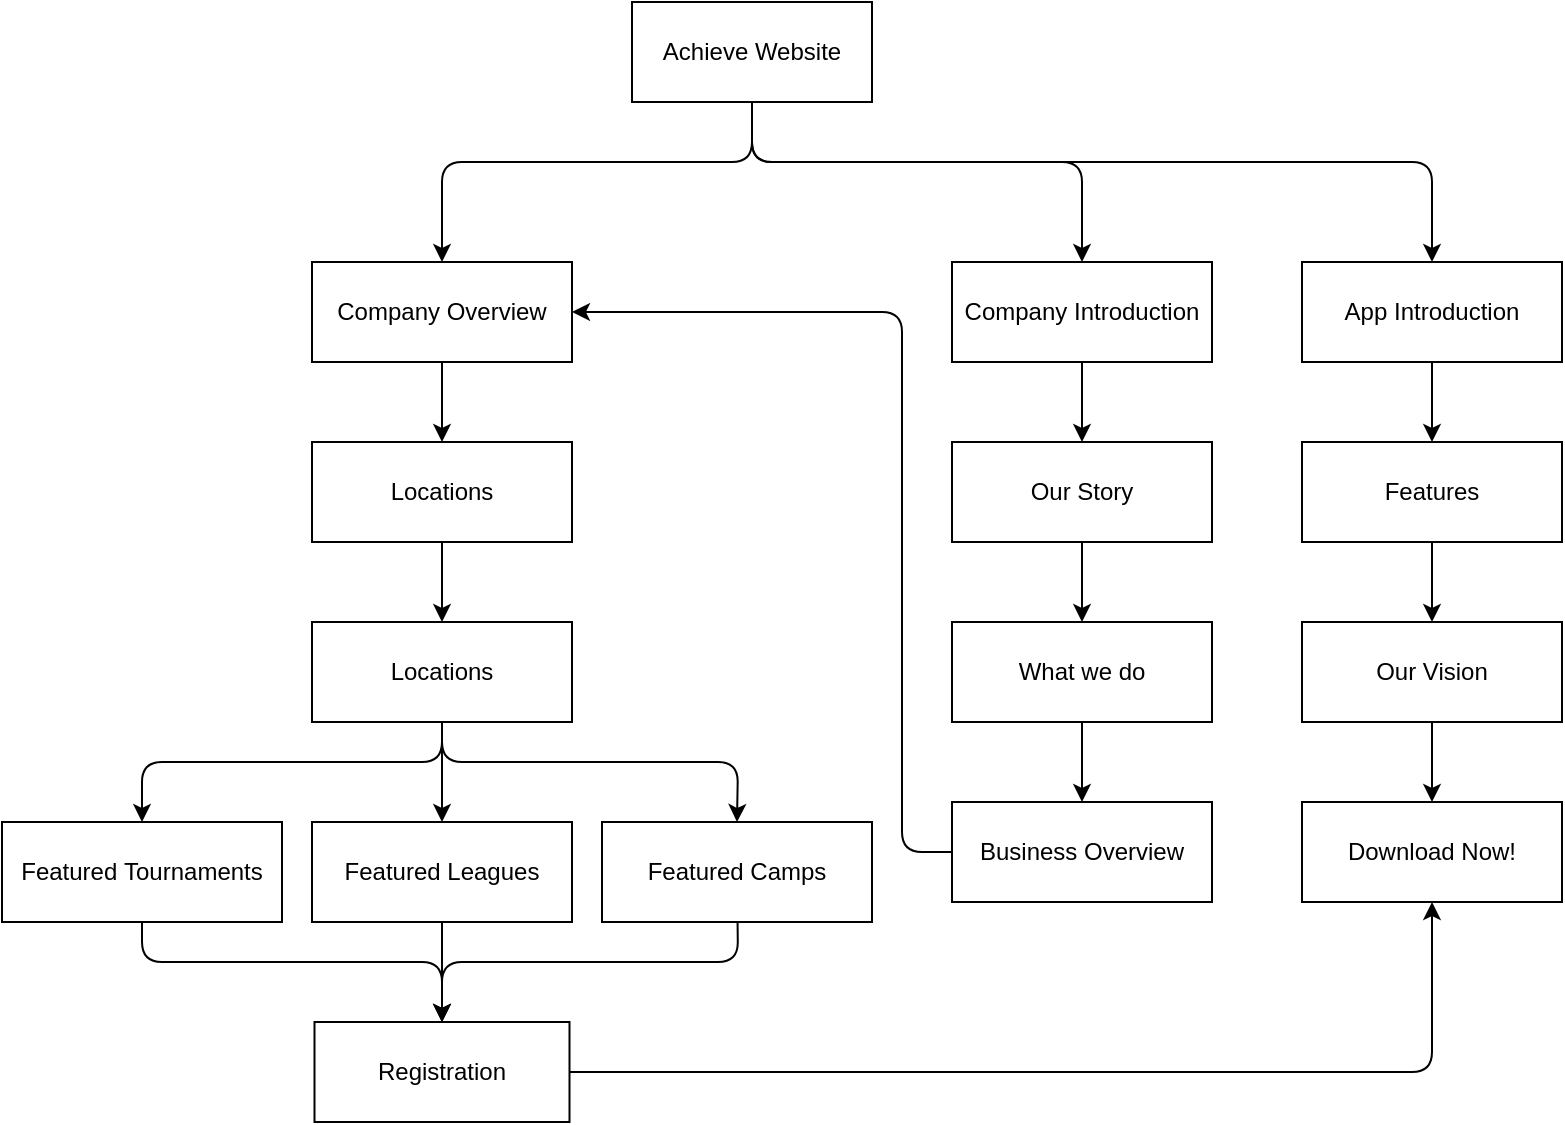 <mxfile>
    <diagram name="Page-1" id="XgmuE4VAaeDLv6qO6fiV">
        <mxGraphModel dx="1006" dy="1003" grid="1" gridSize="10" guides="1" tooltips="1" connect="1" arrows="1" fold="1" page="1" pageScale="1" pageWidth="850" pageHeight="1100" math="0" shadow="0">
            <root>
                <mxCell id="0"/>
                <mxCell id="1" parent="0"/>
                <mxCell id="14" style="edgeStyle=none;html=1;entryX=0.5;entryY=0;entryDx=0;entryDy=0;" parent="1" source="NYroFSzBDLH6cLQlyDZB-1" target="13" edge="1">
                    <mxGeometry relative="1" as="geometry">
                        <Array as="points">
                            <mxPoint x="405" y="160"/>
                            <mxPoint x="745" y="160"/>
                        </Array>
                    </mxGeometry>
                </mxCell>
                <mxCell id="19" style="edgeStyle=none;html=1;entryX=0.5;entryY=0;entryDx=0;entryDy=0;" parent="1" source="NYroFSzBDLH6cLQlyDZB-1" target="18" edge="1">
                    <mxGeometry relative="1" as="geometry">
                        <Array as="points">
                            <mxPoint x="405" y="160"/>
                            <mxPoint x="250" y="160"/>
                        </Array>
                    </mxGeometry>
                </mxCell>
                <mxCell id="NYroFSzBDLH6cLQlyDZB-1" value="Achieve Website" style="rounded=0;whiteSpace=wrap;html=1;" parent="1" vertex="1">
                    <mxGeometry x="345" y="80" width="120" height="50" as="geometry"/>
                </mxCell>
                <mxCell id="42" style="edgeStyle=none;html=1;entryX=0.5;entryY=0;entryDx=0;entryDy=0;exitX=0.5;exitY=1;exitDx=0;exitDy=0;" parent="1" source="2" target="39" edge="1">
                    <mxGeometry relative="1" as="geometry">
                        <Array as="points">
                            <mxPoint x="100" y="560"/>
                            <mxPoint x="250" y="560"/>
                        </Array>
                    </mxGeometry>
                </mxCell>
                <mxCell id="2" value="&lt;span style=&quot;color: rgb(0, 0, 0);&quot;&gt;Featured&amp;nbsp;&lt;/span&gt;Tournaments" style="rounded=0;whiteSpace=wrap;html=1;" parent="1" vertex="1">
                    <mxGeometry x="30" y="490" width="140" height="50" as="geometry"/>
                </mxCell>
                <mxCell id="40" value="" style="edgeStyle=none;html=1;entryX=0.5;entryY=0;entryDx=0;entryDy=0;" parent="1" source="6" target="39" edge="1">
                    <mxGeometry relative="1" as="geometry">
                        <Array as="points">
                            <mxPoint x="398" y="560"/>
                            <mxPoint x="250" y="560"/>
                        </Array>
                    </mxGeometry>
                </mxCell>
                <mxCell id="6" value="Featured Camps" style="rounded=0;whiteSpace=wrap;html=1;" parent="1" vertex="1">
                    <mxGeometry x="330" y="490" width="135" height="50" as="geometry"/>
                </mxCell>
                <mxCell id="41" value="" style="edgeStyle=none;html=1;" parent="1" source="9" target="39" edge="1">
                    <mxGeometry relative="1" as="geometry"/>
                </mxCell>
                <mxCell id="9" value="Featured Leagues" style="rounded=0;whiteSpace=wrap;html=1;" parent="1" vertex="1">
                    <mxGeometry x="185" y="490" width="130" height="50" as="geometry"/>
                </mxCell>
                <mxCell id="11" value="" style="edgeStyle=none;html=1;exitX=0.5;exitY=1;exitDx=0;exitDy=0;entryX=0.5;entryY=0;entryDx=0;entryDy=0;" parent="1" source="NYroFSzBDLH6cLQlyDZB-1" target="12" edge="1">
                    <mxGeometry relative="1" as="geometry">
                        <mxPoint x="678" y="120" as="sourcePoint"/>
                        <Array as="points">
                            <mxPoint x="405" y="160"/>
                            <mxPoint x="570" y="160"/>
                        </Array>
                    </mxGeometry>
                </mxCell>
                <mxCell id="24" value="" style="edgeStyle=none;html=1;" parent="1" source="12" target="23" edge="1">
                    <mxGeometry relative="1" as="geometry"/>
                </mxCell>
                <mxCell id="12" value="Company Introduction" style="rounded=0;whiteSpace=wrap;html=1;" parent="1" vertex="1">
                    <mxGeometry x="505" y="210" width="130" height="50" as="geometry"/>
                </mxCell>
                <mxCell id="26" value="" style="edgeStyle=none;html=1;" parent="1" source="13" target="25" edge="1">
                    <mxGeometry relative="1" as="geometry"/>
                </mxCell>
                <mxCell id="13" value="App Introduction" style="rounded=0;whiteSpace=wrap;html=1;" parent="1" vertex="1">
                    <mxGeometry x="680" y="210" width="130" height="50" as="geometry"/>
                </mxCell>
                <mxCell id="37" value="" style="edgeStyle=none;html=1;" parent="1" source="18" target="36" edge="1">
                    <mxGeometry relative="1" as="geometry"/>
                </mxCell>
                <mxCell id="18" value="Company Overview" style="rounded=0;whiteSpace=wrap;html=1;" parent="1" vertex="1">
                    <mxGeometry x="185" y="210" width="130" height="50" as="geometry"/>
                </mxCell>
                <mxCell id="28" value="" style="edgeStyle=none;html=1;" parent="1" source="23" target="27" edge="1">
                    <mxGeometry relative="1" as="geometry"/>
                </mxCell>
                <mxCell id="23" value="Our Story" style="rounded=0;whiteSpace=wrap;html=1;" parent="1" vertex="1">
                    <mxGeometry x="505" y="300" width="130" height="50" as="geometry"/>
                </mxCell>
                <mxCell id="32" value="" style="edgeStyle=none;html=1;" parent="1" source="25" target="31" edge="1">
                    <mxGeometry relative="1" as="geometry"/>
                </mxCell>
                <mxCell id="25" value="Features" style="rounded=0;whiteSpace=wrap;html=1;" parent="1" vertex="1">
                    <mxGeometry x="680" y="300" width="130" height="50" as="geometry"/>
                </mxCell>
                <mxCell id="30" value="" style="edgeStyle=none;html=1;" parent="1" source="27" target="29" edge="1">
                    <mxGeometry relative="1" as="geometry"/>
                </mxCell>
                <mxCell id="27" value="What we do" style="rounded=0;whiteSpace=wrap;html=1;" parent="1" vertex="1">
                    <mxGeometry x="505" y="390" width="130" height="50" as="geometry"/>
                </mxCell>
                <mxCell id="45" style="edgeStyle=none;html=1;exitX=0;exitY=0.5;exitDx=0;exitDy=0;entryX=1;entryY=0.5;entryDx=0;entryDy=0;" parent="1" source="29" target="18" edge="1">
                    <mxGeometry relative="1" as="geometry">
                        <Array as="points">
                            <mxPoint x="480" y="505"/>
                            <mxPoint x="480" y="235"/>
                        </Array>
                    </mxGeometry>
                </mxCell>
                <mxCell id="29" value="Business Overview" style="rounded=0;whiteSpace=wrap;html=1;" parent="1" vertex="1">
                    <mxGeometry x="505" y="480" width="130" height="50" as="geometry"/>
                </mxCell>
                <mxCell id="34" value="" style="edgeStyle=none;html=1;" parent="1" source="31" target="33" edge="1">
                    <mxGeometry relative="1" as="geometry"/>
                </mxCell>
                <mxCell id="31" value="Our Vision" style="rounded=0;whiteSpace=wrap;html=1;" parent="1" vertex="1">
                    <mxGeometry x="680" y="390" width="130" height="50" as="geometry"/>
                </mxCell>
                <mxCell id="33" value="Download Now!" style="rounded=0;whiteSpace=wrap;html=1;" parent="1" vertex="1">
                    <mxGeometry x="680" y="480" width="130" height="50" as="geometry"/>
                </mxCell>
                <mxCell id="47" value="" style="edgeStyle=none;html=1;" parent="1" source="36" target="46" edge="1">
                    <mxGeometry relative="1" as="geometry"/>
                </mxCell>
                <mxCell id="36" value="Locations" style="rounded=0;whiteSpace=wrap;html=1;" parent="1" vertex="1">
                    <mxGeometry x="185" y="300" width="130" height="50" as="geometry"/>
                </mxCell>
                <mxCell id="44" style="edgeStyle=none;html=1;entryX=0.5;entryY=1;entryDx=0;entryDy=0;" parent="1" source="39" target="33" edge="1">
                    <mxGeometry relative="1" as="geometry">
                        <Array as="points">
                            <mxPoint x="745" y="615"/>
                        </Array>
                    </mxGeometry>
                </mxCell>
                <mxCell id="39" value="Registration" style="rounded=0;whiteSpace=wrap;html=1;" parent="1" vertex="1">
                    <mxGeometry x="186.25" y="590" width="127.5" height="50" as="geometry"/>
                </mxCell>
                <mxCell id="48" value="" style="edgeStyle=none;html=1;" parent="1" source="46" target="9" edge="1">
                    <mxGeometry relative="1" as="geometry"/>
                </mxCell>
                <mxCell id="49" style="edgeStyle=none;html=1;entryX=0.5;entryY=0;entryDx=0;entryDy=0;" parent="1" source="46" target="2" edge="1">
                    <mxGeometry relative="1" as="geometry">
                        <Array as="points">
                            <mxPoint x="250" y="460"/>
                            <mxPoint x="100" y="460"/>
                        </Array>
                    </mxGeometry>
                </mxCell>
                <mxCell id="50" style="edgeStyle=none;html=1;entryX=0.5;entryY=0;entryDx=0;entryDy=0;" parent="1" source="46" target="6" edge="1">
                    <mxGeometry relative="1" as="geometry">
                        <Array as="points">
                            <mxPoint x="250" y="460"/>
                            <mxPoint x="398" y="460"/>
                        </Array>
                    </mxGeometry>
                </mxCell>
                <mxCell id="46" value="Locations" style="rounded=0;whiteSpace=wrap;html=1;" parent="1" vertex="1">
                    <mxGeometry x="185" y="390" width="130" height="50" as="geometry"/>
                </mxCell>
            </root>
        </mxGraphModel>
    </diagram>
</mxfile>
